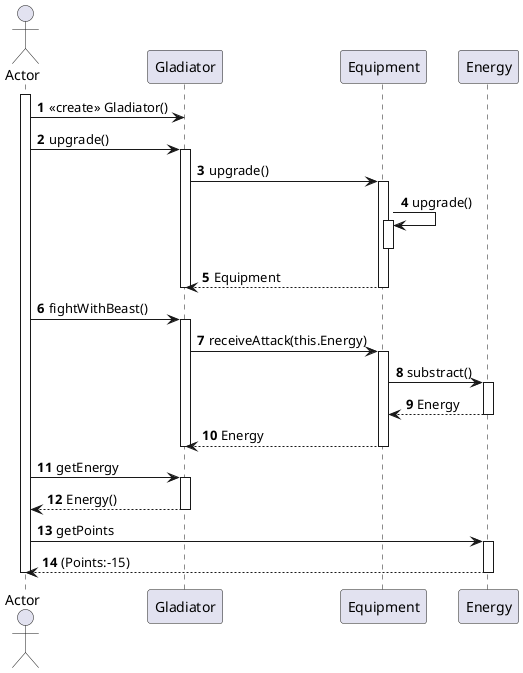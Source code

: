 @startuml
'https://plantuml.com/sequence-diagram

autonumber

actor Actor

activate Actor
Actor -> Gladiator: <<create>> Gladiator()
Actor -> Gladiator: upgrade()

activate Gladiator
    Gladiator -> Equipment: upgrade()   
    activate Equipment
        Equipment -> Equipment: upgrade()
        activate Equipment
        deactivate Equipment
        Equipment --> Gladiator: Equipment
    deactivate Equipment
deactivate Gladiator

Actor-> Gladiator: fightWithBeast()
activate Gladiator
    Gladiator -> Equipment: receiveAttack(this.Energy)
    activate Equipment
        Equipment->Energy: substract()
        activate Energy
            Energy --> Equipment: Energy
        deactivate Energy
        Equipment --> Gladiator: Energy
    deactivate Equipment
deactivate Gladiator

Actor -> Gladiator : getEnergy
activate Gladiator
    Gladiator --> Actor : Energy()
deactivate Gladiator


Actor -> Energy : getPoints
activate Energy
    Energy --> Actor : (Points:-15)
deactivate Energy

deactivate Actor
@enduml